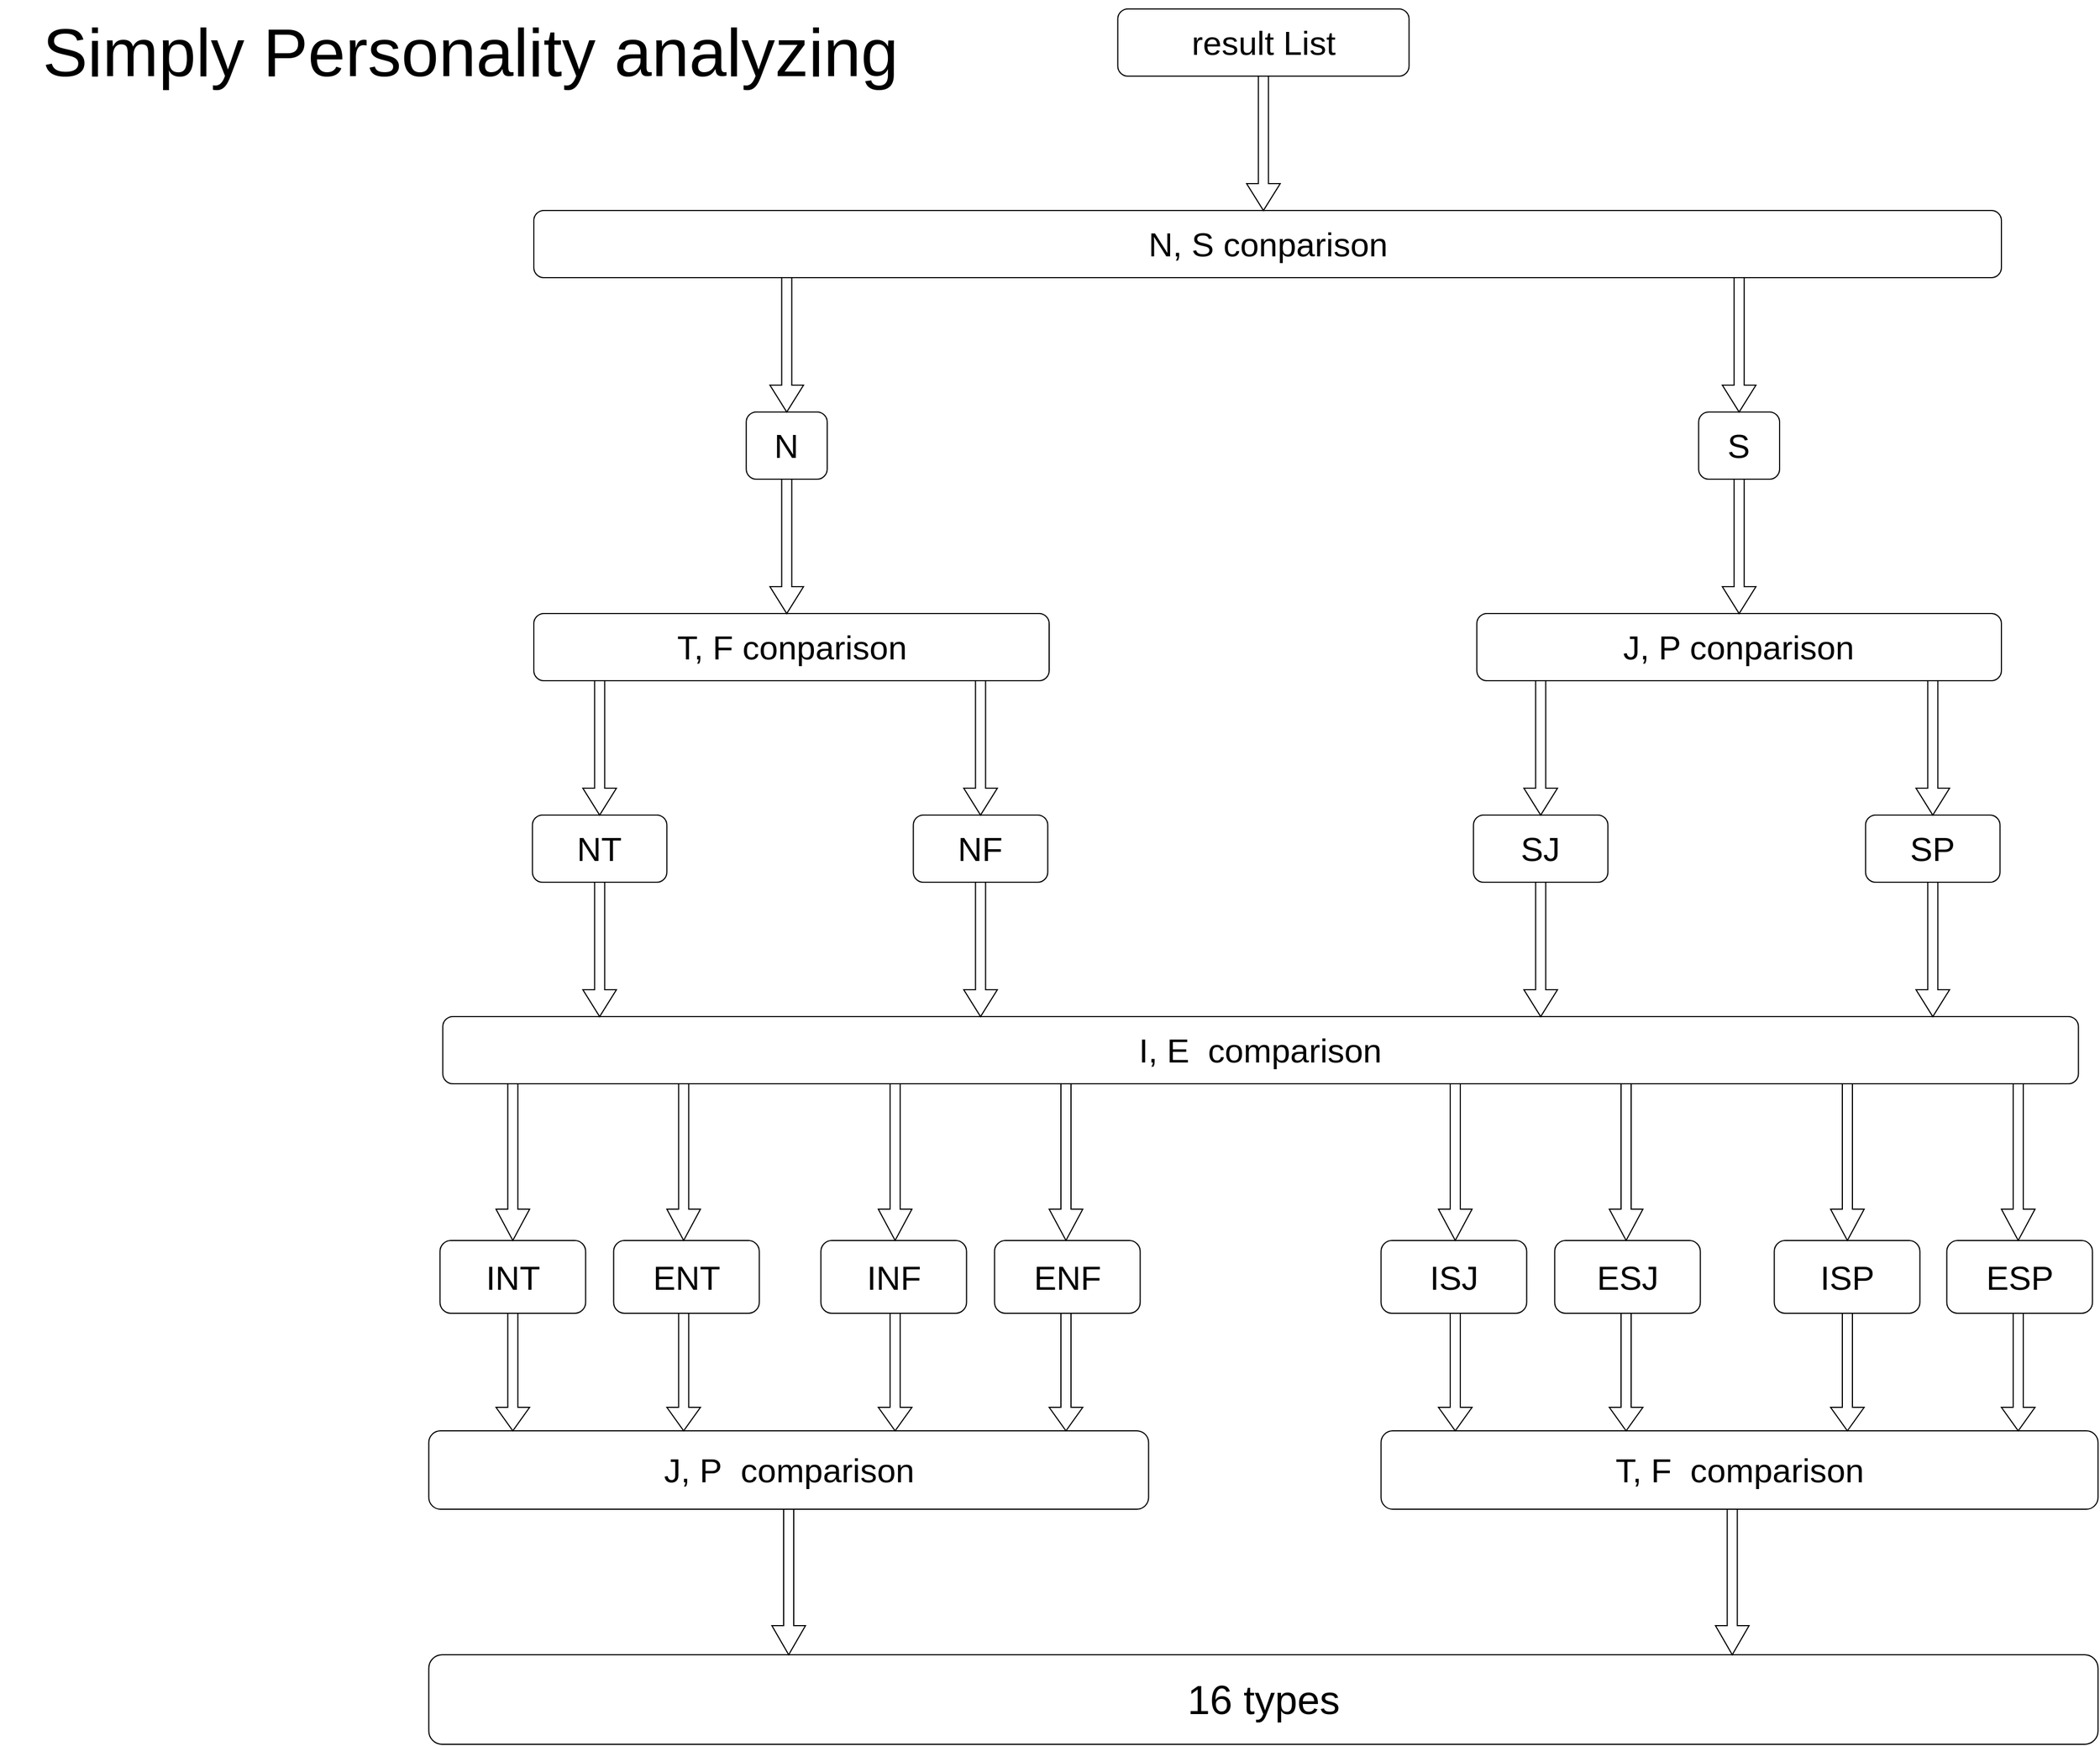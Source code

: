 <mxfile>
    <diagram id="Qg9innA1dvxXrMWyrlYq" name="ページ1">
        <mxGraphModel dx="2207" dy="1573" grid="1" gridSize="10" guides="1" tooltips="1" connect="1" arrows="1" fold="1" page="1" pageScale="1" pageWidth="1169" pageHeight="1654" math="0" shadow="0">
            <root>
                <mxCell id="0"/>
                <mxCell id="1" parent="0"/>
                <mxCell id="2" value="&lt;font style=&quot;font-size: 30px;&quot;&gt;result List&lt;/font&gt;" style="rounded=1;whiteSpace=wrap;html=1;" vertex="1" parent="1">
                    <mxGeometry x="1037.75" y="40" width="260" height="60" as="geometry"/>
                </mxCell>
                <mxCell id="4" value="&lt;font style=&quot;font-size: 30px;&quot;&gt;NT&lt;/font&gt;" style="rounded=1;whiteSpace=wrap;html=1;" vertex="1" parent="1">
                    <mxGeometry x="515.25" y="760" width="120" height="60" as="geometry"/>
                </mxCell>
                <mxCell id="5" value="&lt;font style=&quot;font-size: 30px;&quot;&gt;NF&lt;/font&gt;" style="rounded=1;whiteSpace=wrap;html=1;" vertex="1" parent="1">
                    <mxGeometry x="855.25" y="760" width="120" height="60" as="geometry"/>
                </mxCell>
                <mxCell id="6" value="&lt;font style=&quot;font-size: 30px;&quot;&gt;SJ&lt;/font&gt;" style="rounded=1;whiteSpace=wrap;html=1;" vertex="1" parent="1">
                    <mxGeometry x="1355.25" y="760" width="120" height="60" as="geometry"/>
                </mxCell>
                <mxCell id="7" value="&lt;font style=&quot;font-size: 30px;&quot;&gt;SP&lt;/font&gt;" style="rounded=1;whiteSpace=wrap;html=1;" vertex="1" parent="1">
                    <mxGeometry x="1705.25" y="760" width="120" height="60" as="geometry"/>
                </mxCell>
                <mxCell id="20" value="&lt;font style=&quot;font-size: 30px;&quot;&gt;I, E&amp;nbsp; comparison&lt;/font&gt;" style="rounded=1;whiteSpace=wrap;html=1;fontSize=24;" vertex="1" parent="1">
                    <mxGeometry x="435.25" y="940" width="1460" height="60" as="geometry"/>
                </mxCell>
                <mxCell id="38" value="&lt;font style=&quot;font-size: 30px;&quot;&gt;J, P&amp;nbsp; comparison&lt;/font&gt;" style="rounded=1;whiteSpace=wrap;html=1;fontSize=24;" vertex="1" parent="1">
                    <mxGeometry x="422.75" y="1310" width="642.5" height="70" as="geometry"/>
                </mxCell>
                <mxCell id="39" value="&lt;font style=&quot;font-size: 30px;&quot;&gt;T, F&amp;nbsp; comparison&lt;/font&gt;" style="rounded=1;whiteSpace=wrap;html=1;fontSize=24;" vertex="1" parent="1">
                    <mxGeometry x="1272.75" y="1310" width="640" height="70" as="geometry"/>
                </mxCell>
                <mxCell id="40" value="&lt;font style=&quot;font-size: 30px;&quot;&gt;INT&lt;/font&gt;" style="rounded=1;whiteSpace=wrap;html=1;" vertex="1" parent="1">
                    <mxGeometry x="432.75" y="1140" width="130" height="65" as="geometry"/>
                </mxCell>
                <mxCell id="41" value="&lt;font style=&quot;font-size: 30px;&quot;&gt;ENT&lt;/font&gt;" style="rounded=1;whiteSpace=wrap;html=1;" vertex="1" parent="1">
                    <mxGeometry x="587.75" y="1140" width="130" height="65" as="geometry"/>
                </mxCell>
                <mxCell id="42" value="&lt;font style=&quot;font-size: 30px;&quot;&gt;ISJ&lt;/font&gt;" style="rounded=1;whiteSpace=wrap;html=1;" vertex="1" parent="1">
                    <mxGeometry x="1272.75" y="1140" width="130" height="65" as="geometry"/>
                </mxCell>
                <mxCell id="46" value="&lt;font style=&quot;font-size: 30px;&quot;&gt;INF&lt;/font&gt;" style="rounded=1;whiteSpace=wrap;html=1;" vertex="1" parent="1">
                    <mxGeometry x="772.75" y="1140" width="130" height="65" as="geometry"/>
                </mxCell>
                <mxCell id="47" value="&lt;font style=&quot;&quot;&gt;&lt;font style=&quot;font-size: 30px;&quot;&gt;ENF&lt;/font&gt;&lt;br&gt;&lt;/font&gt;" style="rounded=1;whiteSpace=wrap;html=1;" vertex="1" parent="1">
                    <mxGeometry x="927.75" y="1140" width="130" height="65" as="geometry"/>
                </mxCell>
                <mxCell id="48" value="&lt;font style=&quot;font-size: 30px;&quot;&gt;ESJ&lt;/font&gt;" style="rounded=1;whiteSpace=wrap;html=1;" vertex="1" parent="1">
                    <mxGeometry x="1427.75" y="1140" width="130" height="65" as="geometry"/>
                </mxCell>
                <mxCell id="49" value="&lt;font style=&quot;font-size: 30px;&quot;&gt;ISP&lt;/font&gt;" style="rounded=1;whiteSpace=wrap;html=1;" vertex="1" parent="1">
                    <mxGeometry x="1623.75" y="1140" width="130" height="65" as="geometry"/>
                </mxCell>
                <mxCell id="50" value="&lt;font style=&quot;&quot;&gt;&lt;font style=&quot;font-size: 30px;&quot;&gt;ESP&lt;/font&gt;&lt;br&gt;&lt;/font&gt;" style="rounded=1;whiteSpace=wrap;html=1;" vertex="1" parent="1">
                    <mxGeometry x="1777.75" y="1140" width="130" height="65" as="geometry"/>
                </mxCell>
                <mxCell id="51" value="&lt;font style=&quot;font-size: 60px;&quot;&gt;Simply Personality analyzing&lt;/font&gt;" style="text;html=1;strokeColor=none;fillColor=none;align=center;verticalAlign=middle;whiteSpace=wrap;rounded=0;fontSize=72;" vertex="1" parent="1">
                    <mxGeometry x="40" y="60" width="840" height="30" as="geometry"/>
                </mxCell>
                <mxCell id="73" value="" style="shape=singleArrow;direction=south;whiteSpace=wrap;html=1;fontSize=48;fillColor=#FFFFFF;" vertex="1" parent="1">
                    <mxGeometry x="560.25" y="820" width="30" height="120" as="geometry"/>
                </mxCell>
                <mxCell id="74" value="" style="shape=singleArrow;direction=south;whiteSpace=wrap;html=1;fontSize=48;fillColor=#FFFFFF;" vertex="1" parent="1">
                    <mxGeometry x="900.25" y="820" width="30" height="120" as="geometry"/>
                </mxCell>
                <mxCell id="75" value="" style="shape=singleArrow;direction=south;whiteSpace=wrap;html=1;fontSize=48;fillColor=#FFFFFF;" vertex="1" parent="1">
                    <mxGeometry x="1400.25" y="820" width="30" height="120" as="geometry"/>
                </mxCell>
                <mxCell id="76" value="" style="shape=singleArrow;direction=south;whiteSpace=wrap;html=1;fontSize=48;fillColor=#FFFFFF;" vertex="1" parent="1">
                    <mxGeometry x="1750.25" y="820" width="30" height="120" as="geometry"/>
                </mxCell>
                <mxCell id="77" value="" style="shape=singleArrow;direction=south;whiteSpace=wrap;html=1;fontSize=48;fillColor=#FFFFFF;" vertex="1" parent="1">
                    <mxGeometry x="482.75" y="1000" width="30" height="140" as="geometry"/>
                </mxCell>
                <mxCell id="78" value="" style="shape=singleArrow;direction=south;whiteSpace=wrap;html=1;fontSize=48;fillColor=#FFFFFF;" vertex="1" parent="1">
                    <mxGeometry x="635.25" y="1000" width="30" height="140" as="geometry"/>
                </mxCell>
                <mxCell id="79" value="" style="shape=singleArrow;direction=south;whiteSpace=wrap;html=1;fontSize=48;fillColor=#FFFFFF;" vertex="1" parent="1">
                    <mxGeometry x="976.5" y="1000" width="30" height="140" as="geometry"/>
                </mxCell>
                <mxCell id="80" value="" style="shape=singleArrow;direction=south;whiteSpace=wrap;html=1;fontSize=48;fillColor=#FFFFFF;" vertex="1" parent="1">
                    <mxGeometry x="824" y="1000" width="30" height="140" as="geometry"/>
                </mxCell>
                <mxCell id="81" value="" style="shape=singleArrow;direction=south;whiteSpace=wrap;html=1;fontSize=48;fillColor=#FFFFFF;" vertex="1" parent="1">
                    <mxGeometry x="1476.5" y="1000" width="30" height="140" as="geometry"/>
                </mxCell>
                <mxCell id="82" value="" style="shape=singleArrow;direction=south;whiteSpace=wrap;html=1;fontSize=48;fillColor=#FFFFFF;" vertex="1" parent="1">
                    <mxGeometry x="1324" y="1000" width="30" height="140" as="geometry"/>
                </mxCell>
                <mxCell id="83" value="" style="shape=singleArrow;direction=south;whiteSpace=wrap;html=1;fontSize=48;fillColor=#FFFFFF;" vertex="1" parent="1">
                    <mxGeometry x="1826.5" y="1000" width="30" height="140" as="geometry"/>
                </mxCell>
                <mxCell id="84" value="" style="shape=singleArrow;direction=south;whiteSpace=wrap;html=1;fontSize=48;fillColor=#FFFFFF;" vertex="1" parent="1">
                    <mxGeometry x="1674" y="1000" width="30" height="140" as="geometry"/>
                </mxCell>
                <mxCell id="89" value="" style="shape=singleArrow;direction=south;whiteSpace=wrap;html=1;fontSize=48;fillColor=#FFFFFF;" vertex="1" parent="1">
                    <mxGeometry x="482.75" y="1205" width="30" height="105" as="geometry"/>
                </mxCell>
                <mxCell id="90" value="" style="shape=singleArrow;direction=south;whiteSpace=wrap;html=1;fontSize=48;fillColor=#FFFFFF;" vertex="1" parent="1">
                    <mxGeometry x="635.25" y="1205" width="30" height="105" as="geometry"/>
                </mxCell>
                <mxCell id="91" value="" style="shape=singleArrow;direction=south;whiteSpace=wrap;html=1;fontSize=48;fillColor=#FFFFFF;" vertex="1" parent="1">
                    <mxGeometry x="824" y="1205" width="30" height="105" as="geometry"/>
                </mxCell>
                <mxCell id="92" value="" style="shape=singleArrow;direction=south;whiteSpace=wrap;html=1;fontSize=48;fillColor=#FFFFFF;" vertex="1" parent="1">
                    <mxGeometry x="976.5" y="1205" width="30" height="105" as="geometry"/>
                </mxCell>
                <mxCell id="93" value="" style="shape=singleArrow;direction=south;whiteSpace=wrap;html=1;fontSize=48;fillColor=#FFFFFF;" vertex="1" parent="1">
                    <mxGeometry x="1324" y="1205" width="30" height="105" as="geometry"/>
                </mxCell>
                <mxCell id="94" value="" style="shape=singleArrow;direction=south;whiteSpace=wrap;html=1;fontSize=48;fillColor=#FFFFFF;" vertex="1" parent="1">
                    <mxGeometry x="1476.5" y="1205" width="30" height="105" as="geometry"/>
                </mxCell>
                <mxCell id="95" value="" style="shape=singleArrow;direction=south;whiteSpace=wrap;html=1;fontSize=48;fillColor=#FFFFFF;" vertex="1" parent="1">
                    <mxGeometry x="1674" y="1205" width="30" height="105" as="geometry"/>
                </mxCell>
                <mxCell id="96" value="" style="shape=singleArrow;direction=south;whiteSpace=wrap;html=1;fontSize=48;fillColor=#FFFFFF;" vertex="1" parent="1">
                    <mxGeometry x="1826.5" y="1205" width="30" height="105" as="geometry"/>
                </mxCell>
                <mxCell id="97" value="&lt;font style=&quot;font-size: 36px;&quot;&gt;16 types&lt;br&gt;&lt;/font&gt;" style="rounded=1;whiteSpace=wrap;html=1;fontSize=24;" vertex="1" parent="1">
                    <mxGeometry x="422.75" y="1510" width="1490" height="80" as="geometry"/>
                </mxCell>
                <mxCell id="98" value="" style="shape=singleArrow;direction=south;whiteSpace=wrap;html=1;fontSize=48;fillColor=#FFFFFF;" vertex="1" parent="1">
                    <mxGeometry x="729" y="1380" width="30" height="130" as="geometry"/>
                </mxCell>
                <mxCell id="99" value="" style="shape=singleArrow;direction=south;whiteSpace=wrap;html=1;fontSize=48;fillColor=#FFFFFF;" vertex="1" parent="1">
                    <mxGeometry x="1571.25" y="1380" width="30" height="130" as="geometry"/>
                </mxCell>
                <mxCell id="100" value="&lt;font style=&quot;font-size: 30px;&quot;&gt;N, S conparison&lt;/font&gt;" style="rounded=1;whiteSpace=wrap;html=1;" vertex="1" parent="1">
                    <mxGeometry x="516.5" y="220" width="1310" height="60" as="geometry"/>
                </mxCell>
                <mxCell id="101" value="" style="shape=singleArrow;direction=south;whiteSpace=wrap;html=1;fontSize=48;fillColor=#FFFFFF;" vertex="1" parent="1">
                    <mxGeometry x="1152.75" y="100" width="30" height="120" as="geometry"/>
                </mxCell>
                <mxCell id="103" value="&lt;font style=&quot;font-size: 30px;&quot;&gt;T, F conparison&lt;/font&gt;" style="rounded=1;whiteSpace=wrap;html=1;" vertex="1" parent="1">
                    <mxGeometry x="516.5" y="580" width="460" height="60" as="geometry"/>
                </mxCell>
                <mxCell id="104" value="&lt;font style=&quot;font-size: 30px;&quot;&gt;J, P conparison&lt;/font&gt;" style="rounded=1;whiteSpace=wrap;html=1;" vertex="1" parent="1">
                    <mxGeometry x="1358.25" y="580" width="468.25" height="60" as="geometry"/>
                </mxCell>
                <mxCell id="105" value="" style="shape=singleArrow;direction=south;whiteSpace=wrap;html=1;fontSize=48;fillColor=#FFFFFF;" vertex="1" parent="1">
                    <mxGeometry x="727.25" y="460" width="30" height="120" as="geometry"/>
                </mxCell>
                <mxCell id="108" value="" style="shape=singleArrow;direction=south;whiteSpace=wrap;html=1;fontSize=48;fillColor=#FFFFFF;" vertex="1" parent="1">
                    <mxGeometry x="560.25" y="640" width="30" height="120" as="geometry"/>
                </mxCell>
                <mxCell id="109" value="" style="shape=singleArrow;direction=south;whiteSpace=wrap;html=1;fontSize=48;fillColor=#FFFFFF;" vertex="1" parent="1">
                    <mxGeometry x="900.25" y="640" width="30" height="120" as="geometry"/>
                </mxCell>
                <mxCell id="110" value="" style="shape=singleArrow;direction=south;whiteSpace=wrap;html=1;fontSize=48;fillColor=#FFFFFF;" vertex="1" parent="1">
                    <mxGeometry x="1400.25" y="640" width="30" height="120" as="geometry"/>
                </mxCell>
                <mxCell id="111" value="" style="shape=singleArrow;direction=south;whiteSpace=wrap;html=1;fontSize=48;fillColor=#FFFFFF;" vertex="1" parent="1">
                    <mxGeometry x="1750.25" y="640" width="30" height="120" as="geometry"/>
                </mxCell>
                <mxCell id="112" value="&lt;font style=&quot;font-size: 30px;&quot;&gt;N&lt;/font&gt;" style="rounded=1;whiteSpace=wrap;html=1;" vertex="1" parent="1">
                    <mxGeometry x="706.12" y="400" width="72.25" height="60" as="geometry"/>
                </mxCell>
                <mxCell id="113" value="" style="shape=singleArrow;direction=south;whiteSpace=wrap;html=1;fontSize=48;fillColor=#FFFFFF;" vertex="1" parent="1">
                    <mxGeometry x="727.25" y="280" width="30" height="120" as="geometry"/>
                </mxCell>
                <mxCell id="114" value="" style="shape=singleArrow;direction=south;whiteSpace=wrap;html=1;fontSize=48;fillColor=#FFFFFF;" vertex="1" parent="1">
                    <mxGeometry x="1577.38" y="460" width="30" height="120" as="geometry"/>
                </mxCell>
                <mxCell id="115" value="&lt;font style=&quot;font-size: 30px;&quot;&gt;S&lt;br&gt;&lt;/font&gt;" style="rounded=1;whiteSpace=wrap;html=1;" vertex="1" parent="1">
                    <mxGeometry x="1556.25" y="400" width="72.25" height="60" as="geometry"/>
                </mxCell>
                <mxCell id="116" value="" style="shape=singleArrow;direction=south;whiteSpace=wrap;html=1;fontSize=48;fillColor=#FFFFFF;" vertex="1" parent="1">
                    <mxGeometry x="1577.38" y="280" width="30" height="120" as="geometry"/>
                </mxCell>
            </root>
        </mxGraphModel>
    </diagram>
</mxfile>